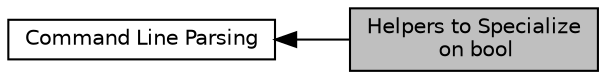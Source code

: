 digraph "Helpers to Specialize on bool"
{
  edge [fontname="Helvetica",fontsize="10",labelfontname="Helvetica",labelfontsize="10"];
  node [fontname="Helvetica",fontsize="10",shape=box];
  rankdir=LR;
  Node2 [label="Command Line Parsing",height=0.2,width=0.4,color="black", fillcolor="white", style="filled",URL="$group__commandline.html",tooltip="A uniform way to specify program documentation, allowed command line arguments and help strings,..."];
  Node1 [label="Helpers to Specialize\l on bool",height=0.2,width=0.4,color="black", fillcolor="grey75", style="filled", fontcolor="black",tooltip=" "];
  Node2->Node1 [shape=plaintext, dir="back", style="solid"];
}

